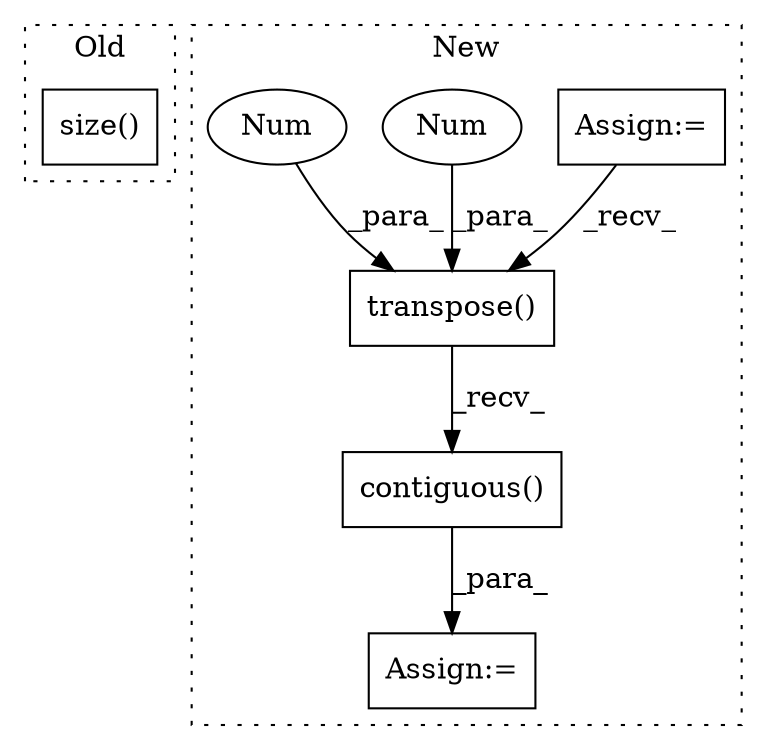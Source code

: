 digraph G {
subgraph cluster0 {
1 [label="size()" a="75" s="3335,3343" l="7,1" shape="box"];
label = "Old";
style="dotted";
}
subgraph cluster1 {
2 [label="contiguous()" a="75" s="3917" l="46" shape="box"];
3 [label="Assign:=" a="68" s="3973" l="3" shape="box"];
4 [label="Assign:=" a="68" s="3323" l="3" shape="box"];
5 [label="transpose()" a="75" s="3917,3949" l="28,1" shape="box"];
6 [label="Num" a="76" s="3948" l="1" shape="ellipse"];
7 [label="Num" a="76" s="3945" l="1" shape="ellipse"];
label = "New";
style="dotted";
}
2 -> 3 [label="_para_"];
4 -> 5 [label="_recv_"];
5 -> 2 [label="_recv_"];
6 -> 5 [label="_para_"];
7 -> 5 [label="_para_"];
}